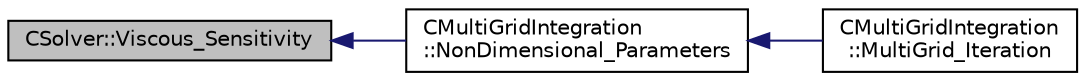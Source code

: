 digraph "CSolver::Viscous_Sensitivity"
{
  edge [fontname="Helvetica",fontsize="10",labelfontname="Helvetica",labelfontsize="10"];
  node [fontname="Helvetica",fontsize="10",shape=record];
  rankdir="LR";
  Node5565 [label="CSolver::Viscous_Sensitivity",height=0.2,width=0.4,color="black", fillcolor="grey75", style="filled", fontcolor="black"];
  Node5565 -> Node5566 [dir="back",color="midnightblue",fontsize="10",style="solid",fontname="Helvetica"];
  Node5566 [label="CMultiGridIntegration\l::NonDimensional_Parameters",height=0.2,width=0.4,color="black", fillcolor="white", style="filled",URL="$class_c_multi_grid_integration.html#ad53c77802cbcc4b016cc97ae86b551c4",tooltip="Compute the non-dimensional parameters. "];
  Node5566 -> Node5567 [dir="back",color="midnightblue",fontsize="10",style="solid",fontname="Helvetica"];
  Node5567 [label="CMultiGridIntegration\l::MultiGrid_Iteration",height=0.2,width=0.4,color="black", fillcolor="white", style="filled",URL="$class_c_multi_grid_integration.html#af0b4014222a37402257b735d2ca32a81",tooltip="This subroutine calls the MultiGrid_Cycle and also prepare the multigrid levels and the monitoring..."];
}
